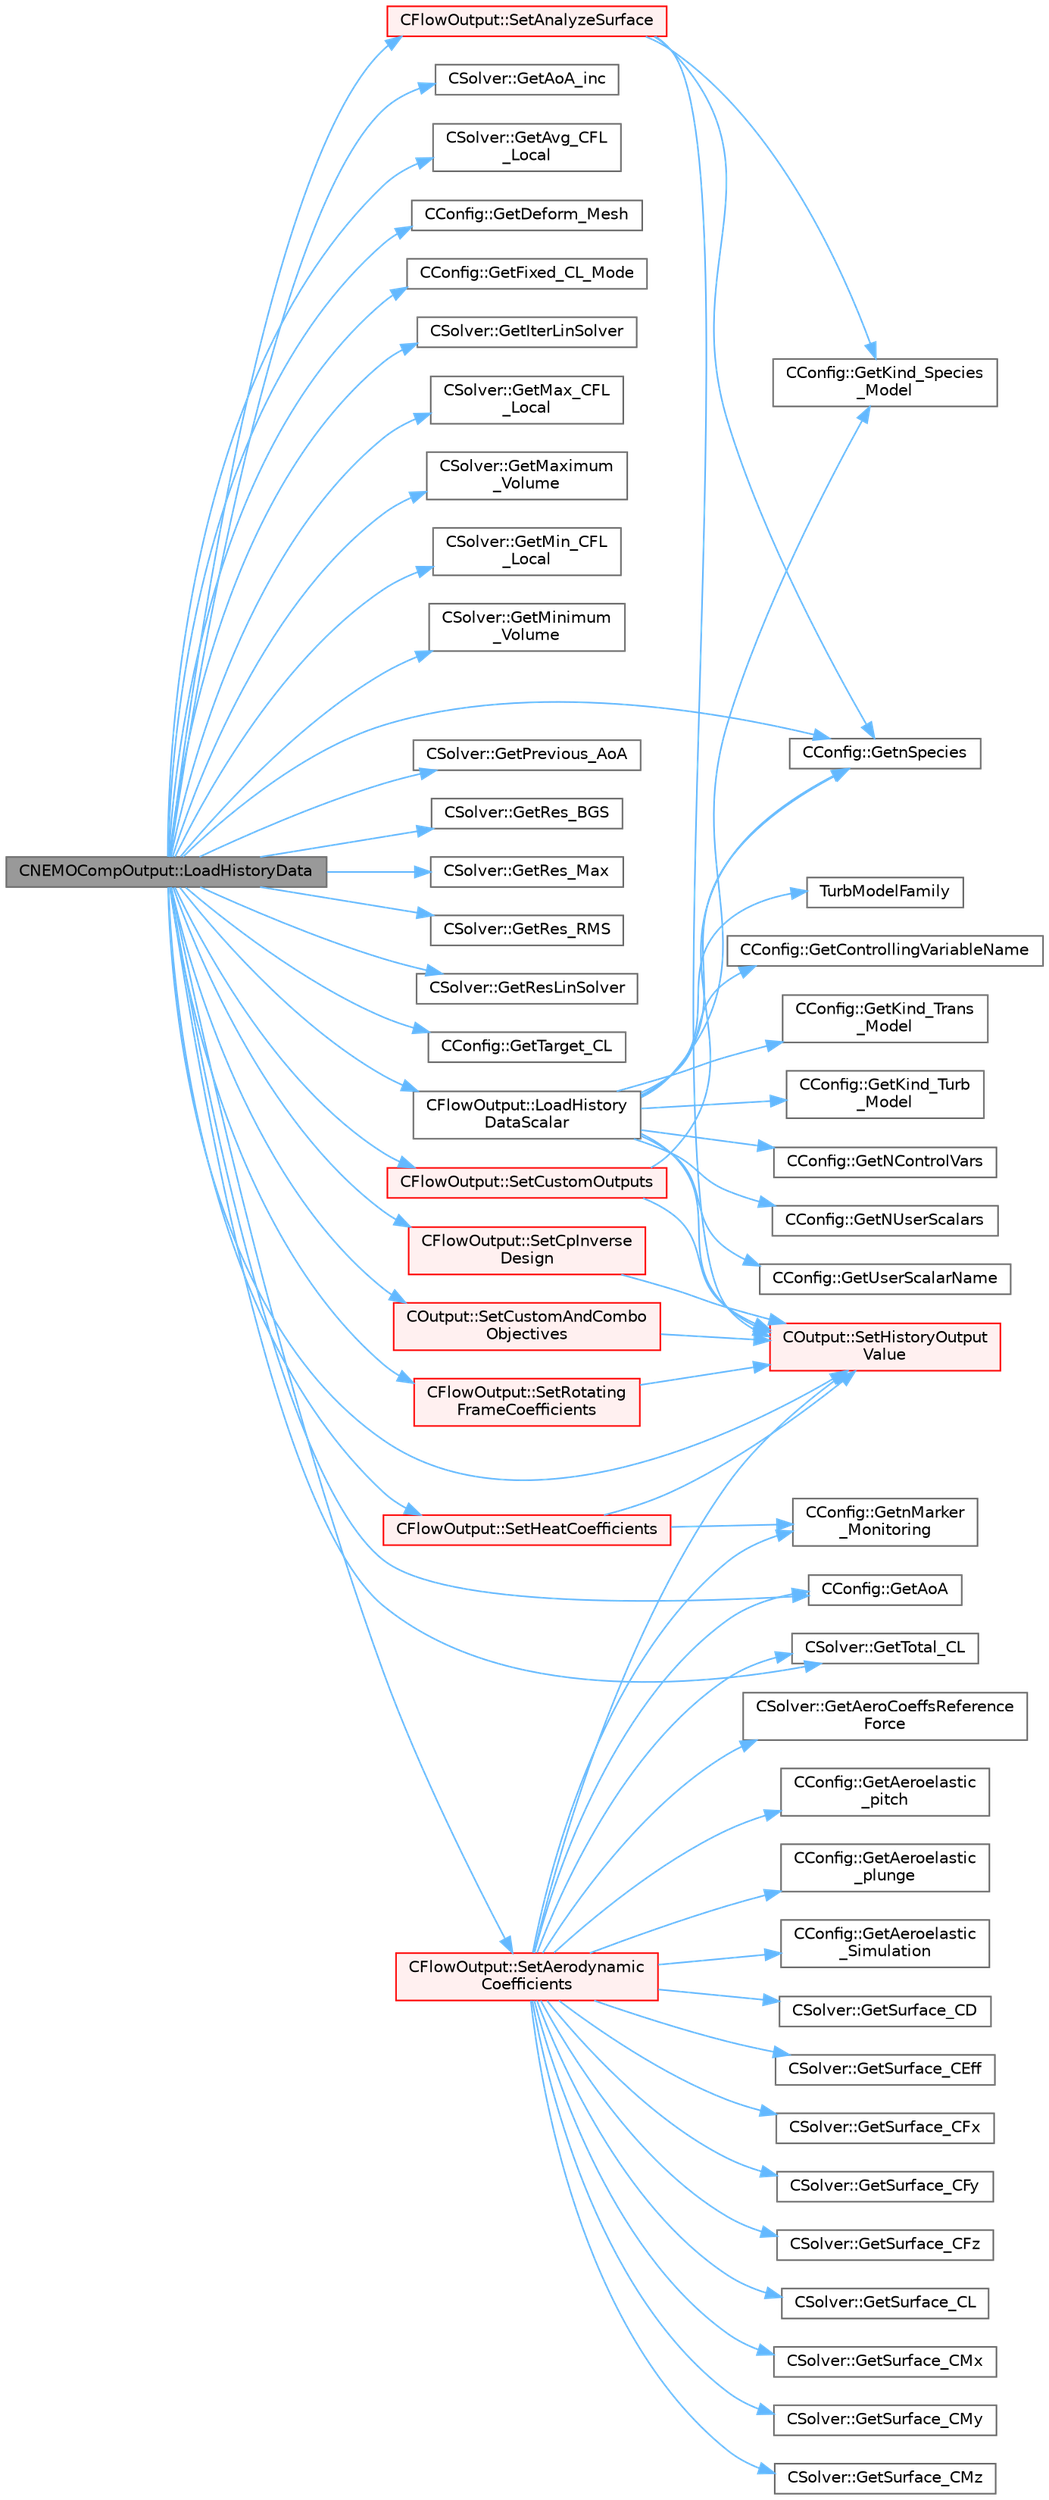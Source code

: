 digraph "CNEMOCompOutput::LoadHistoryData"
{
 // LATEX_PDF_SIZE
  bgcolor="transparent";
  edge [fontname=Helvetica,fontsize=10,labelfontname=Helvetica,labelfontsize=10];
  node [fontname=Helvetica,fontsize=10,shape=box,height=0.2,width=0.4];
  rankdir="LR";
  Node1 [id="Node000001",label="CNEMOCompOutput::LoadHistoryData",height=0.2,width=0.4,color="gray40", fillcolor="grey60", style="filled", fontcolor="black",tooltip="Load the history output field values."];
  Node1 -> Node2 [id="edge1_Node000001_Node000002",color="steelblue1",style="solid",tooltip=" "];
  Node2 [id="Node000002",label="CConfig::GetAoA",height=0.2,width=0.4,color="grey40", fillcolor="white", style="filled",URL="$classCConfig.html#aa824c1a1b3c7cd05b7be414a76e0b250",tooltip="Get the angle of attack of the body. This is the angle between a reference line on a lifting body (of..."];
  Node1 -> Node3 [id="edge2_Node000001_Node000003",color="steelblue1",style="solid",tooltip=" "];
  Node3 [id="Node000003",label="CSolver::GetAoA_inc",height=0.2,width=0.4,color="grey40", fillcolor="white", style="filled",URL="$classCSolver.html#ab7bd3d806c10f1a858a9beba2eaf8af1",tooltip="A virtual member."];
  Node1 -> Node4 [id="edge3_Node000001_Node000004",color="steelblue1",style="solid",tooltip=" "];
  Node4 [id="Node000004",label="CSolver::GetAvg_CFL\l_Local",height=0.2,width=0.4,color="grey40", fillcolor="white", style="filled",URL="$classCSolver.html#ac75b70360e1b48773c73dd5654edb931",tooltip="Get the value of the average local CFL number."];
  Node1 -> Node5 [id="edge4_Node000001_Node000005",color="steelblue1",style="solid",tooltip=" "];
  Node5 [id="Node000005",label="CConfig::GetDeform_Mesh",height=0.2,width=0.4,color="grey40", fillcolor="white", style="filled",URL="$classCConfig.html#a74c97dfeaa45d3f37d5696d798dafad9",tooltip="Get information about whether the mesh will be deformed using pseudo linear elasticity."];
  Node1 -> Node6 [id="edge5_Node000001_Node000006",color="steelblue1",style="solid",tooltip=" "];
  Node6 [id="Node000006",label="CConfig::GetFixed_CL_Mode",height=0.2,width=0.4,color="grey40", fillcolor="white", style="filled",URL="$classCConfig.html#ae688e355a74025050498d8c03aee35b2",tooltip="Get information about whether to use fixed CL mode."];
  Node1 -> Node7 [id="edge6_Node000001_Node000007",color="steelblue1",style="solid",tooltip=" "];
  Node7 [id="Node000007",label="CSolver::GetIterLinSolver",height=0.2,width=0.4,color="grey40", fillcolor="white", style="filled",URL="$classCSolver.html#a1154b68a5b15dff99ff55345d210e396",tooltip="Get number of linear solver iterations."];
  Node1 -> Node8 [id="edge7_Node000001_Node000008",color="steelblue1",style="solid",tooltip=" "];
  Node8 [id="Node000008",label="CSolver::GetMax_CFL\l_Local",height=0.2,width=0.4,color="grey40", fillcolor="white", style="filled",URL="$classCSolver.html#a55497369f5fd8be303be24c74f849e35",tooltip="Get the value of the maximum local CFL number."];
  Node1 -> Node9 [id="edge8_Node000001_Node000009",color="steelblue1",style="solid",tooltip=" "];
  Node9 [id="Node000009",label="CSolver::GetMaximum\l_Volume",height=0.2,width=0.4,color="grey40", fillcolor="white", style="filled",URL="$classCSolver.html#ae20ff58d7d6a35371e73096fa928960c",tooltip="Get maximum volume in the mesh."];
  Node1 -> Node10 [id="edge9_Node000001_Node000010",color="steelblue1",style="solid",tooltip=" "];
  Node10 [id="Node000010",label="CSolver::GetMin_CFL\l_Local",height=0.2,width=0.4,color="grey40", fillcolor="white", style="filled",URL="$classCSolver.html#abd9cf3477df9ed893cfa212087824217",tooltip="Get the value of the minimum local CFL number."];
  Node1 -> Node11 [id="edge10_Node000001_Node000011",color="steelblue1",style="solid",tooltip=" "];
  Node11 [id="Node000011",label="CSolver::GetMinimum\l_Volume",height=0.2,width=0.4,color="grey40", fillcolor="white", style="filled",URL="$classCSolver.html#a859cbf374b9fac865078eb82e48a19a8",tooltip="Get minimun volume in the mesh."];
  Node1 -> Node12 [id="edge11_Node000001_Node000012",color="steelblue1",style="solid",tooltip=" "];
  Node12 [id="Node000012",label="CConfig::GetnSpecies",height=0.2,width=0.4,color="grey40", fillcolor="white", style="filled",URL="$classCConfig.html#acca4077dbb4f00718adc5e831b561927",tooltip="Provides the number of species present in the gas mixture."];
  Node1 -> Node13 [id="edge12_Node000001_Node000013",color="steelblue1",style="solid",tooltip=" "];
  Node13 [id="Node000013",label="CSolver::GetPrevious_AoA",height=0.2,width=0.4,color="grey40", fillcolor="white", style="filled",URL="$classCSolver.html#a736ec387abd0443e951eaa51cbd0ca3c",tooltip="A virtual member."];
  Node1 -> Node14 [id="edge13_Node000001_Node000014",color="steelblue1",style="solid",tooltip=" "];
  Node14 [id="Node000014",label="CSolver::GetRes_BGS",height=0.2,width=0.4,color="grey40", fillcolor="white", style="filled",URL="$classCSolver.html#a952ff7c12f711636b1b2d52fff33e268",tooltip="Get the residual for BGS subiterations."];
  Node1 -> Node15 [id="edge14_Node000001_Node000015",color="steelblue1",style="solid",tooltip=" "];
  Node15 [id="Node000015",label="CSolver::GetRes_Max",height=0.2,width=0.4,color="grey40", fillcolor="white", style="filled",URL="$classCSolver.html#ab1539f2064af989dad9200a516969f18",tooltip="Get the maximal residual, this is useful for the convergence history."];
  Node1 -> Node16 [id="edge15_Node000001_Node000016",color="steelblue1",style="solid",tooltip=" "];
  Node16 [id="Node000016",label="CSolver::GetRes_RMS",height=0.2,width=0.4,color="grey40", fillcolor="white", style="filled",URL="$classCSolver.html#a2e07e4867f2db7ac98c8332c9476c361",tooltip="Get the maximal residual, this is useful for the convergence history."];
  Node1 -> Node17 [id="edge16_Node000001_Node000017",color="steelblue1",style="solid",tooltip=" "];
  Node17 [id="Node000017",label="CSolver::GetResLinSolver",height=0.2,width=0.4,color="grey40", fillcolor="white", style="filled",URL="$classCSolver.html#a1766c8982b43b1dbab903f563b3fcf19",tooltip="Get the final linear solver residual."];
  Node1 -> Node18 [id="edge17_Node000001_Node000018",color="steelblue1",style="solid",tooltip=" "];
  Node18 [id="Node000018",label="CConfig::GetTarget_CL",height=0.2,width=0.4,color="grey40", fillcolor="white", style="filled",URL="$classCConfig.html#a4ae2bdaddb0e224332a236368de2d998",tooltip="Get the value specified for the target CL."];
  Node1 -> Node19 [id="edge18_Node000001_Node000019",color="steelblue1",style="solid",tooltip=" "];
  Node19 [id="Node000019",label="CSolver::GetTotal_CL",height=0.2,width=0.4,color="grey40", fillcolor="white", style="filled",URL="$classCSolver.html#a1f00de80cb6948f3858f34ac0d495487",tooltip="A virtual member."];
  Node1 -> Node20 [id="edge19_Node000001_Node000020",color="steelblue1",style="solid",tooltip=" "];
  Node20 [id="Node000020",label="CFlowOutput::LoadHistory\lDataScalar",height=0.2,width=0.4,color="grey40", fillcolor="white", style="filled",URL="$classCFlowOutput.html#aa5f0250da4c2c69210ca8ee77e911599",tooltip="Set all scalar (turbulence/species) history field values."];
  Node20 -> Node21 [id="edge20_Node000020_Node000021",color="steelblue1",style="solid",tooltip=" "];
  Node21 [id="Node000021",label="CConfig::GetControllingVariableName",height=0.2,width=0.4,color="grey40", fillcolor="white", style="filled",URL="$classCConfig.html#a3d287d567b7526d13c30b05da3e5b4a6",tooltip="Get the name of a specific controlling variable."];
  Node20 -> Node22 [id="edge21_Node000020_Node000022",color="steelblue1",style="solid",tooltip=" "];
  Node22 [id="Node000022",label="CConfig::GetKind_Species\l_Model",height=0.2,width=0.4,color="grey40", fillcolor="white", style="filled",URL="$classCConfig.html#a7416428b6139fe85180e5e8d190506aa",tooltip="Get the kind of the species model."];
  Node20 -> Node23 [id="edge22_Node000020_Node000023",color="steelblue1",style="solid",tooltip=" "];
  Node23 [id="Node000023",label="CConfig::GetKind_Trans\l_Model",height=0.2,width=0.4,color="grey40", fillcolor="white", style="filled",URL="$classCConfig.html#aa3491085ca1a0997d8fb58698bb64fb6",tooltip="Get the kind of the transition model."];
  Node20 -> Node24 [id="edge23_Node000020_Node000024",color="steelblue1",style="solid",tooltip=" "];
  Node24 [id="Node000024",label="CConfig::GetKind_Turb\l_Model",height=0.2,width=0.4,color="grey40", fillcolor="white", style="filled",URL="$classCConfig.html#a42cf888b42ce34079b2e3987bbf147dd",tooltip="Get the kind of the turbulence model."];
  Node20 -> Node25 [id="edge24_Node000020_Node000025",color="steelblue1",style="solid",tooltip=" "];
  Node25 [id="Node000025",label="CConfig::GetNControlVars",height=0.2,width=0.4,color="grey40", fillcolor="white", style="filled",URL="$classCConfig.html#a96acbe126b6987b1461ff7d3cdb44cca",tooltip="Get the number of control variables for flamelet model."];
  Node20 -> Node12 [id="edge25_Node000020_Node000012",color="steelblue1",style="solid",tooltip=" "];
  Node20 -> Node26 [id="edge26_Node000020_Node000026",color="steelblue1",style="solid",tooltip=" "];
  Node26 [id="Node000026",label="CConfig::GetNUserScalars",height=0.2,width=0.4,color="grey40", fillcolor="white", style="filled",URL="$classCConfig.html#ab6b78d2aa6b013cf2d93c62b2240a8cc",tooltip="Get the number of user scalars for flamelet model."];
  Node20 -> Node27 [id="edge27_Node000020_Node000027",color="steelblue1",style="solid",tooltip=" "];
  Node27 [id="Node000027",label="CConfig::GetUserScalarName",height=0.2,width=0.4,color="grey40", fillcolor="white", style="filled",URL="$classCConfig.html#a052c89683764dde2b1ecaa385a2f9ce4",tooltip="Get the name of the user scalar."];
  Node20 -> Node28 [id="edge28_Node000020_Node000028",color="steelblue1",style="solid",tooltip=" "];
  Node28 [id="Node000028",label="COutput::SetHistoryOutput\lValue",height=0.2,width=0.4,color="red", fillcolor="#FFF0F0", style="filled",URL="$classCOutput.html#a1c1f836992f419544472329a44b8836e",tooltip="Set the value of a history output field."];
  Node20 -> Node31 [id="edge29_Node000020_Node000031",color="steelblue1",style="solid",tooltip=" "];
  Node31 [id="Node000031",label="TurbModelFamily",height=0.2,width=0.4,color="grey40", fillcolor="white", style="filled",URL="$option__structure_8hpp.html#acee0f471c4a6420e3aea11c08e6bd980",tooltip="Associate turb models with their family."];
  Node1 -> Node32 [id="edge30_Node000001_Node000032",color="steelblue1",style="solid",tooltip=" "];
  Node32 [id="Node000032",label="CFlowOutput::SetAerodynamic\lCoefficients",height=0.2,width=0.4,color="red", fillcolor="#FFF0F0", style="filled",URL="$classCFlowOutput.html#a9f4b0e5d37d13ef19e97ef12de67a78b",tooltip="Set the value of the aerodynamic coefficients."];
  Node32 -> Node33 [id="edge31_Node000032_Node000033",color="steelblue1",style="solid",tooltip=" "];
  Node33 [id="Node000033",label="CSolver::GetAeroCoeffsReference\lForce",height=0.2,width=0.4,color="grey40", fillcolor="white", style="filled",URL="$classCSolver.html#adca11215d92da8c3834b520effe831a3",tooltip="Get the reference force used to compute CL, CD, etc."];
  Node32 -> Node34 [id="edge32_Node000032_Node000034",color="steelblue1",style="solid",tooltip=" "];
  Node34 [id="Node000034",label="CConfig::GetAeroelastic\l_pitch",height=0.2,width=0.4,color="grey40", fillcolor="white", style="filled",URL="$classCConfig.html#a049b655bdc72dc6f290ba85d337587cc",tooltip="Value of pitching coordinate."];
  Node32 -> Node35 [id="edge33_Node000032_Node000035",color="steelblue1",style="solid",tooltip=" "];
  Node35 [id="Node000035",label="CConfig::GetAeroelastic\l_plunge",height=0.2,width=0.4,color="grey40", fillcolor="white", style="filled",URL="$classCConfig.html#a74d203eb388e3b74c80baec9799e021b",tooltip="Value of plunging coordinate."];
  Node32 -> Node36 [id="edge34_Node000032_Node000036",color="steelblue1",style="solid",tooltip=" "];
  Node36 [id="Node000036",label="CConfig::GetAeroelastic\l_Simulation",height=0.2,width=0.4,color="grey40", fillcolor="white", style="filled",URL="$classCConfig.html#ac40918bbc65c568104a5298dcfc28a5c",tooltip="Get information about the aeroelastic simulation."];
  Node32 -> Node2 [id="edge35_Node000032_Node000002",color="steelblue1",style="solid",tooltip=" "];
  Node32 -> Node37 [id="edge36_Node000032_Node000037",color="steelblue1",style="solid",tooltip=" "];
  Node37 [id="Node000037",label="CConfig::GetnMarker\l_Monitoring",height=0.2,width=0.4,color="grey40", fillcolor="white", style="filled",URL="$classCConfig.html#a6e65810e59b8015104b84c4fd5b1d7f9",tooltip="Get the total number of monitoring markers."];
  Node32 -> Node38 [id="edge37_Node000032_Node000038",color="steelblue1",style="solid",tooltip=" "];
  Node38 [id="Node000038",label="CSolver::GetSurface_CD",height=0.2,width=0.4,color="grey40", fillcolor="white", style="filled",URL="$classCSolver.html#ac74cc0882a2579be4839d078b01d8c5a",tooltip="A virtual member."];
  Node32 -> Node39 [id="edge38_Node000032_Node000039",color="steelblue1",style="solid",tooltip=" "];
  Node39 [id="Node000039",label="CSolver::GetSurface_CEff",height=0.2,width=0.4,color="grey40", fillcolor="white", style="filled",URL="$classCSolver.html#a74caedde2922f6537616b1b9a3fe7f6e",tooltip="A virtual member."];
  Node32 -> Node40 [id="edge39_Node000032_Node000040",color="steelblue1",style="solid",tooltip=" "];
  Node40 [id="Node000040",label="CSolver::GetSurface_CFx",height=0.2,width=0.4,color="grey40", fillcolor="white", style="filled",URL="$classCSolver.html#af6995a40708b93c2f36e07dfae73465e",tooltip="A virtual member."];
  Node32 -> Node41 [id="edge40_Node000032_Node000041",color="steelblue1",style="solid",tooltip=" "];
  Node41 [id="Node000041",label="CSolver::GetSurface_CFy",height=0.2,width=0.4,color="grey40", fillcolor="white", style="filled",URL="$classCSolver.html#a69dbfadcc389d7f992b45ea78a270ee3",tooltip="A virtual member."];
  Node32 -> Node42 [id="edge41_Node000032_Node000042",color="steelblue1",style="solid",tooltip=" "];
  Node42 [id="Node000042",label="CSolver::GetSurface_CFz",height=0.2,width=0.4,color="grey40", fillcolor="white", style="filled",URL="$classCSolver.html#a47d2a61ee24f4a5e4a329f9d6e9e4341",tooltip="A virtual member."];
  Node32 -> Node43 [id="edge42_Node000032_Node000043",color="steelblue1",style="solid",tooltip=" "];
  Node43 [id="Node000043",label="CSolver::GetSurface_CL",height=0.2,width=0.4,color="grey40", fillcolor="white", style="filled",URL="$classCSolver.html#a7c03fa0a21eabb24f8aee85c611fd9a3",tooltip="A virtual member."];
  Node32 -> Node44 [id="edge43_Node000032_Node000044",color="steelblue1",style="solid",tooltip=" "];
  Node44 [id="Node000044",label="CSolver::GetSurface_CMx",height=0.2,width=0.4,color="grey40", fillcolor="white", style="filled",URL="$classCSolver.html#a05c5c9fab78490a4a797a9be4eeb8f60",tooltip="A virtual member."];
  Node32 -> Node45 [id="edge44_Node000032_Node000045",color="steelblue1",style="solid",tooltip=" "];
  Node45 [id="Node000045",label="CSolver::GetSurface_CMy",height=0.2,width=0.4,color="grey40", fillcolor="white", style="filled",URL="$classCSolver.html#a1065de27b069393a33876065203bfa7f",tooltip="A virtual member."];
  Node32 -> Node46 [id="edge45_Node000032_Node000046",color="steelblue1",style="solid",tooltip=" "];
  Node46 [id="Node000046",label="CSolver::GetSurface_CMz",height=0.2,width=0.4,color="grey40", fillcolor="white", style="filled",URL="$classCSolver.html#a67767651d99f3a5ac73062b4e2249b3d",tooltip="A virtual member."];
  Node32 -> Node19 [id="edge46_Node000032_Node000019",color="steelblue1",style="solid",tooltip=" "];
  Node32 -> Node28 [id="edge47_Node000032_Node000028",color="steelblue1",style="solid",tooltip=" "];
  Node1 -> Node58 [id="edge48_Node000001_Node000058",color="steelblue1",style="solid",tooltip=" "];
  Node58 [id="Node000058",label="CFlowOutput::SetAnalyzeSurface",height=0.2,width=0.4,color="red", fillcolor="#FFF0F0", style="filled",URL="$classCFlowOutput.html#ad5ff0360271937e65692893a69b4923a",tooltip="Set flow surface output field values."];
  Node58 -> Node22 [id="edge49_Node000058_Node000022",color="steelblue1",style="solid",tooltip=" "];
  Node58 -> Node12 [id="edge50_Node000058_Node000012",color="steelblue1",style="solid",tooltip=" "];
  Node58 -> Node28 [id="edge51_Node000058_Node000028",color="steelblue1",style="solid",tooltip=" "];
  Node1 -> Node121 [id="edge52_Node000001_Node000121",color="steelblue1",style="solid",tooltip=" "];
  Node121 [id="Node000121",label="CFlowOutput::SetCpInverse\lDesign",height=0.2,width=0.4,color="red", fillcolor="#FFF0F0", style="filled",URL="$classCFlowOutput.html#adffbcc2eda3edac643440bdf7e96415d",tooltip="Set CP inverse design output field values (and also into the solver)."];
  Node121 -> Node28 [id="edge53_Node000121_Node000028",color="steelblue1",style="solid",tooltip=" "];
  Node1 -> Node138 [id="edge54_Node000001_Node000138",color="steelblue1",style="solid",tooltip=" "];
  Node138 [id="Node000138",label="COutput::SetCustomAndCombo\lObjectives",height=0.2,width=0.4,color="red", fillcolor="#FFF0F0", style="filled",URL="$classCOutput.html#abb23d5bfc9544d83967fc40c4d8f5944",tooltip="Computes the custom and combo objectives."];
  Node138 -> Node28 [id="edge55_Node000138_Node000028",color="steelblue1",style="solid",tooltip=" "];
  Node1 -> Node146 [id="edge56_Node000001_Node000146",color="steelblue1",style="solid",tooltip=" "];
  Node146 [id="Node000146",label="CFlowOutput::SetCustomOutputs",height=0.2,width=0.4,color="red", fillcolor="#FFF0F0", style="filled",URL="$classCFlowOutput.html#a2f101e402b711b0692b1aa82e018e7c1",tooltip="Compute the custom outputs."];
  Node146 -> Node12 [id="edge57_Node000146_Node000012",color="steelblue1",style="solid",tooltip=" "];
  Node146 -> Node28 [id="edge58_Node000146_Node000028",color="steelblue1",style="solid",tooltip=" "];
  Node1 -> Node158 [id="edge59_Node000001_Node000158",color="steelblue1",style="solid",tooltip=" "];
  Node158 [id="Node000158",label="CFlowOutput::SetHeatCoefficients",height=0.2,width=0.4,color="red", fillcolor="#FFF0F0", style="filled",URL="$classCFlowOutput.html#aefd45cc40b9f770eef24efd9c5ab19c7",tooltip="Set the value of the heat flux coefficients."];
  Node158 -> Node37 [id="edge60_Node000158_Node000037",color="steelblue1",style="solid",tooltip=" "];
  Node158 -> Node28 [id="edge61_Node000158_Node000028",color="steelblue1",style="solid",tooltip=" "];
  Node1 -> Node28 [id="edge62_Node000001_Node000028",color="steelblue1",style="solid",tooltip=" "];
  Node1 -> Node164 [id="edge63_Node000001_Node000164",color="steelblue1",style="solid",tooltip=" "];
  Node164 [id="Node000164",label="CFlowOutput::SetRotating\lFrameCoefficients",height=0.2,width=0.4,color="red", fillcolor="#FFF0F0", style="filled",URL="$classCFlowOutput.html#a33319295f8a12865930ed4c75ac7d210",tooltip="Set the value of the rotating frame coefficients (CT, CQ and CMerit)."];
  Node164 -> Node28 [id="edge64_Node000164_Node000028",color="steelblue1",style="solid",tooltip=" "];
}
